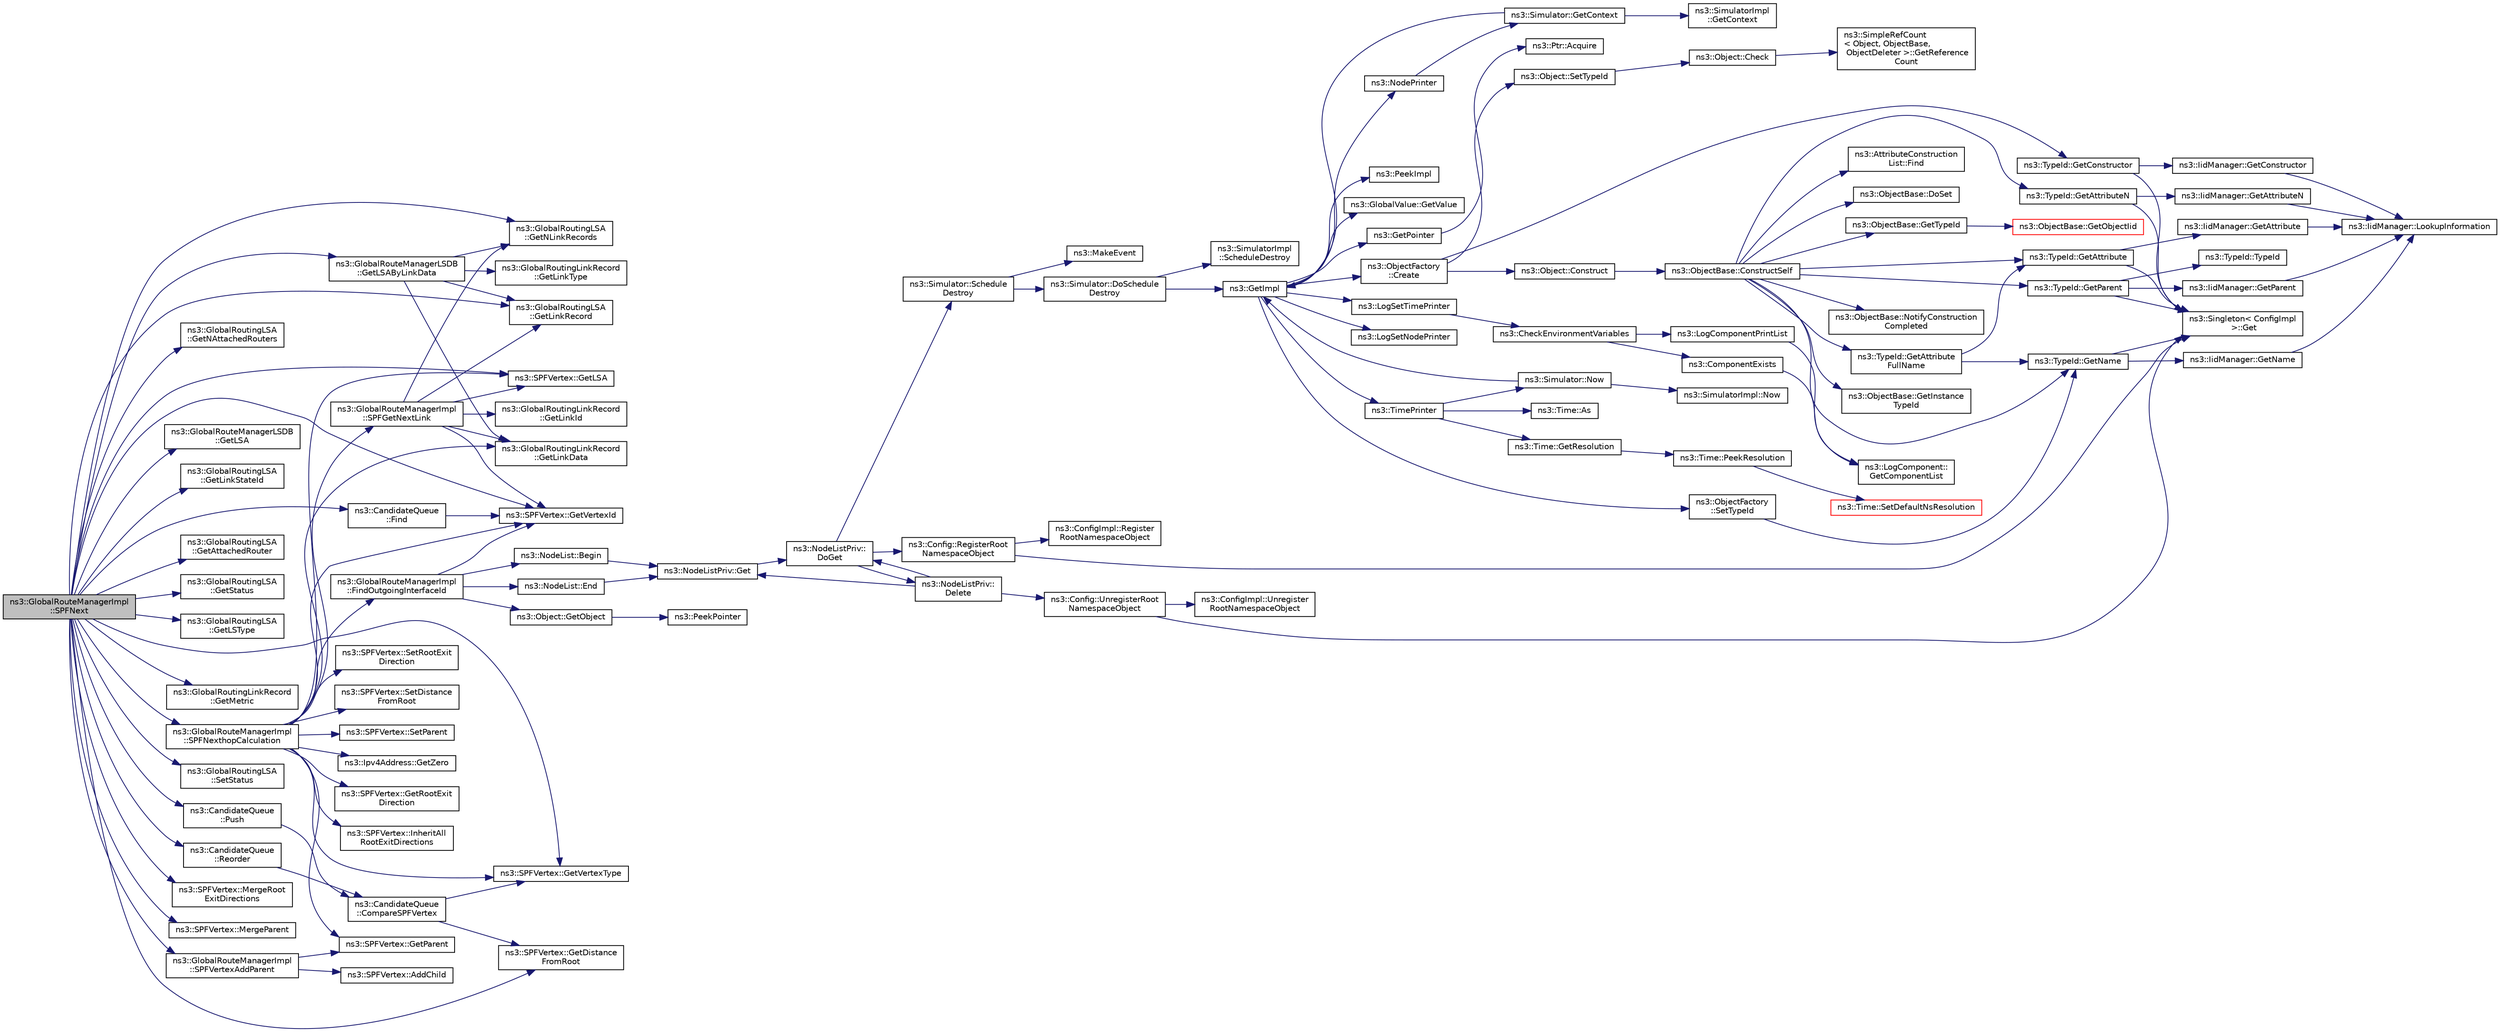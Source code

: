 digraph "ns3::GlobalRouteManagerImpl::SPFNext"
{
  edge [fontname="Helvetica",fontsize="10",labelfontname="Helvetica",labelfontsize="10"];
  node [fontname="Helvetica",fontsize="10",shape=record];
  rankdir="LR";
  Node1 [label="ns3::GlobalRouteManagerImpl\l::SPFNext",height=0.2,width=0.4,color="black", fillcolor="grey75", style="filled", fontcolor="black"];
  Node1 -> Node2 [color="midnightblue",fontsize="10",style="solid"];
  Node2 [label="ns3::SPFVertex::GetVertexType",height=0.2,width=0.4,color="black", fillcolor="white", style="filled",URL="$d2/dab/classns3_1_1SPFVertex.html#a45a6727c9e38b3a116c4b71594a9b0b2",tooltip="Get the Vertex Type field of a SPFVertex object. "];
  Node1 -> Node3 [color="midnightblue",fontsize="10",style="solid"];
  Node3 [label="ns3::SPFVertex::GetLSA",height=0.2,width=0.4,color="black", fillcolor="white", style="filled",URL="$d2/dab/classns3_1_1SPFVertex.html#a63289ebb22ed326ec7a3813dda4b2e34",tooltip="Get the Global Router Link State Advertisement returned by the Global Router represented by this SPFV..."];
  Node1 -> Node4 [color="midnightblue",fontsize="10",style="solid"];
  Node4 [label="ns3::GlobalRoutingLSA\l::GetNLinkRecords",height=0.2,width=0.4,color="black", fillcolor="white", style="filled",URL="$dc/dd1/classns3_1_1GlobalRoutingLSA.html#a49043980a9d54ce4125cab4dbdba5a5c",tooltip="Return the number of Global Routing Link Records in the LSA. "];
  Node1 -> Node5 [color="midnightblue",fontsize="10",style="solid"];
  Node5 [label="ns3::GlobalRoutingLSA\l::GetNAttachedRouters",height=0.2,width=0.4,color="black", fillcolor="white", style="filled",URL="$dc/dd1/classns3_1_1GlobalRoutingLSA.html#ac72db7c422429937970dc83d5f4b3264",tooltip="Return the number of attached routers listed in the NetworkLSA. "];
  Node1 -> Node6 [color="midnightblue",fontsize="10",style="solid"];
  Node6 [label="ns3::SPFVertex::GetVertexId",height=0.2,width=0.4,color="black", fillcolor="white", style="filled",URL="$d2/dab/classns3_1_1SPFVertex.html#addc1067d86f26e9fe3b2e34ed16f929c",tooltip="Get the Vertex ID field of a SPFVertex object. "];
  Node1 -> Node7 [color="midnightblue",fontsize="10",style="solid"];
  Node7 [label="ns3::GlobalRoutingLSA\l::GetLinkRecord",height=0.2,width=0.4,color="black", fillcolor="white", style="filled",URL="$dc/dd1/classns3_1_1GlobalRoutingLSA.html#a5671504b3ec9f9bab1a7784be3221c4d",tooltip="Return a pointer to the specified Global Routing Link Record. "];
  Node1 -> Node8 [color="midnightblue",fontsize="10",style="solid"];
  Node8 [label="ns3::GlobalRouteManagerLSDB\l::GetLSA",height=0.2,width=0.4,color="black", fillcolor="white", style="filled",URL="$de/d14/classns3_1_1GlobalRouteManagerLSDB.html#a3504bf3573cc64a056835684c41e1aa5",tooltip="Look up the Link State Advertisement associated with the given link state ID (address). "];
  Node1 -> Node9 [color="midnightblue",fontsize="10",style="solid"];
  Node9 [label="ns3::GlobalRoutingLSA\l::GetLinkStateId",height=0.2,width=0.4,color="black", fillcolor="white", style="filled",URL="$dc/dd1/classns3_1_1GlobalRoutingLSA.html#afc7dd85af408f8b9236bd73e1a78f5bd",tooltip="Get the Link State ID as defined by the OSPF spec. We always set it to the router ID of the router ma..."];
  Node1 -> Node10 [color="midnightblue",fontsize="10",style="solid"];
  Node10 [label="ns3::GlobalRouteManagerLSDB\l::GetLSAByLinkData",height=0.2,width=0.4,color="black", fillcolor="white", style="filled",URL="$de/d14/classns3_1_1GlobalRouteManagerLSDB.html#aca4c2cb4c36f590198f203cddb30b493",tooltip="Look up the Link State Advertisement associated with the given link state ID (address). This is a variation of the GetLSA call to allow the LSA to be found by matching addr with the LinkData field of the TransitNetwork link record. "];
  Node10 -> Node4 [color="midnightblue",fontsize="10",style="solid"];
  Node10 -> Node7 [color="midnightblue",fontsize="10",style="solid"];
  Node10 -> Node11 [color="midnightblue",fontsize="10",style="solid"];
  Node11 [label="ns3::GlobalRoutingLinkRecord\l::GetLinkType",height=0.2,width=0.4,color="black", fillcolor="white", style="filled",URL="$da/d4e/classns3_1_1GlobalRoutingLinkRecord.html#a0549e23a7f4ba7e3bfe7e132743f62cd",tooltip="Get the Link Type field of the Global Routing Link Record. "];
  Node10 -> Node12 [color="midnightblue",fontsize="10",style="solid"];
  Node12 [label="ns3::GlobalRoutingLinkRecord\l::GetLinkData",height=0.2,width=0.4,color="black", fillcolor="white", style="filled",URL="$da/d4e/classns3_1_1GlobalRoutingLinkRecord.html#ab2ce7fa923c2829db0a5e0f184b04dbd",tooltip="Get the Link Data field of the Global Routing Link Record. "];
  Node1 -> Node13 [color="midnightblue",fontsize="10",style="solid"];
  Node13 [label="ns3::GlobalRoutingLSA\l::GetAttachedRouter",height=0.2,width=0.4,color="black", fillcolor="white", style="filled",URL="$dc/dd1/classns3_1_1GlobalRoutingLSA.html#a9bb91be870ea1826e88e27ecb7ac460c",tooltip="Return an Ipv4Address corresponding to the specified attached router. "];
  Node1 -> Node14 [color="midnightblue",fontsize="10",style="solid"];
  Node14 [label="ns3::GlobalRoutingLSA\l::GetStatus",height=0.2,width=0.4,color="black", fillcolor="white", style="filled",URL="$dc/dd1/classns3_1_1GlobalRoutingLSA.html#a6cdf7cab5261c98b312cbf7e0ec91260",tooltip="Get the SPF status of the advertisement. "];
  Node1 -> Node15 [color="midnightblue",fontsize="10",style="solid"];
  Node15 [label="ns3::GlobalRoutingLSA\l::GetLSType",height=0.2,width=0.4,color="black", fillcolor="white", style="filled",URL="$dc/dd1/classns3_1_1GlobalRoutingLSA.html#aa3cd2efb67cfacfdc509b3ab86e73af5",tooltip="Return the LSType field of the LSA. "];
  Node1 -> Node16 [color="midnightblue",fontsize="10",style="solid"];
  Node16 [label="ns3::SPFVertex::GetDistance\lFromRoot",height=0.2,width=0.4,color="black", fillcolor="white", style="filled",URL="$d2/dab/classns3_1_1SPFVertex.html#a6fdb9c8cd6fd2dcd974136dff1bae1f0",tooltip="Get the distance from the root vertex to \"this\" SPFVertex object. "];
  Node1 -> Node17 [color="midnightblue",fontsize="10",style="solid"];
  Node17 [label="ns3::GlobalRoutingLinkRecord\l::GetMetric",height=0.2,width=0.4,color="black", fillcolor="white", style="filled",URL="$da/d4e/classns3_1_1GlobalRoutingLinkRecord.html#a2090904e1965bb8ea44289f94ffee191",tooltip="Get the Metric Data field of the Global Routing Link Record. "];
  Node1 -> Node18 [color="midnightblue",fontsize="10",style="solid"];
  Node18 [label="ns3::GlobalRouteManagerImpl\l::SPFNexthopCalculation",height=0.2,width=0.4,color="black", fillcolor="white", style="filled",URL="$d5/dab/classns3_1_1GlobalRouteManagerImpl.html#ab082a78c423009f77c9cfe9018d40021",tooltip="Calculate nexthop from root through V (parent) to vertex W (destination) with given distance from roo..."];
  Node18 -> Node2 [color="midnightblue",fontsize="10",style="solid"];
  Node18 -> Node19 [color="midnightblue",fontsize="10",style="solid"];
  Node19 [label="ns3::GlobalRouteManagerImpl\l::SPFGetNextLink",height=0.2,width=0.4,color="black", fillcolor="white", style="filled",URL="$d5/dab/classns3_1_1GlobalRouteManagerImpl.html#a4c868c90e06e063ac2eb60cfe93c2c84",tooltip="Search for a link between two vertexes. "];
  Node19 -> Node3 [color="midnightblue",fontsize="10",style="solid"];
  Node19 -> Node4 [color="midnightblue",fontsize="10",style="solid"];
  Node19 -> Node7 [color="midnightblue",fontsize="10",style="solid"];
  Node19 -> Node20 [color="midnightblue",fontsize="10",style="solid"];
  Node20 [label="ns3::GlobalRoutingLinkRecord\l::GetLinkId",height=0.2,width=0.4,color="black", fillcolor="white", style="filled",URL="$da/d4e/classns3_1_1GlobalRoutingLinkRecord.html#a6c48de12faa9110220e2e62bdd54dc05"];
  Node19 -> Node6 [color="midnightblue",fontsize="10",style="solid"];
  Node19 -> Node12 [color="midnightblue",fontsize="10",style="solid"];
  Node18 -> Node12 [color="midnightblue",fontsize="10",style="solid"];
  Node18 -> Node21 [color="midnightblue",fontsize="10",style="solid"];
  Node21 [label="ns3::GlobalRouteManagerImpl\l::FindOutgoingInterfaceId",height=0.2,width=0.4,color="black", fillcolor="white", style="filled",URL="$d5/dab/classns3_1_1GlobalRouteManagerImpl.html#a55b3c7bf042d95de52cf56cc6699dc9a",tooltip="Return the interface number corresponding to a given IP address and mask. "];
  Node21 -> Node6 [color="midnightblue",fontsize="10",style="solid"];
  Node21 -> Node22 [color="midnightblue",fontsize="10",style="solid"];
  Node22 [label="ns3::NodeList::Begin",height=0.2,width=0.4,color="black", fillcolor="white", style="filled",URL="$d0/dd8/classns3_1_1NodeList.html#a93d2211831f5cb71d1dbb721e2721d7f"];
  Node22 -> Node23 [color="midnightblue",fontsize="10",style="solid"];
  Node23 [label="ns3::NodeListPriv::Get",height=0.2,width=0.4,color="black", fillcolor="white", style="filled",URL="$d4/d49/classns3_1_1NodeListPriv.html#a746ce1482b3c1cf31d5a50cd55cffa92",tooltip="Get the node list object. "];
  Node23 -> Node24 [color="midnightblue",fontsize="10",style="solid"];
  Node24 [label="ns3::NodeListPriv::\lDoGet",height=0.2,width=0.4,color="black", fillcolor="white", style="filled",URL="$d4/d49/classns3_1_1NodeListPriv.html#a6f0222de939567a488905f1c6876c4ca",tooltip="Get the node list object. "];
  Node24 -> Node25 [color="midnightblue",fontsize="10",style="solid"];
  Node25 [label="ns3::Config::RegisterRoot\lNamespaceObject",height=0.2,width=0.4,color="black", fillcolor="white", style="filled",URL="$d1/d44/group__config.html#gadf663c596f54bed678e83cccd4e3d9d5"];
  Node25 -> Node26 [color="midnightblue",fontsize="10",style="solid"];
  Node26 [label="ns3::Singleton\< ConfigImpl\l \>::Get",height=0.2,width=0.4,color="black", fillcolor="white", style="filled",URL="$d8/d77/classns3_1_1Singleton.html#a80a2cd3c25a27ea72add7a9f7a141ffa"];
  Node25 -> Node27 [color="midnightblue",fontsize="10",style="solid"];
  Node27 [label="ns3::ConfigImpl::Register\lRootNamespaceObject",height=0.2,width=0.4,color="black", fillcolor="white", style="filled",URL="$d1/dbd/classns3_1_1ConfigImpl.html#a09ad253d834e9c8a6fd806bec303c29c"];
  Node24 -> Node28 [color="midnightblue",fontsize="10",style="solid"];
  Node28 [label="ns3::Simulator::Schedule\lDestroy",height=0.2,width=0.4,color="black", fillcolor="white", style="filled",URL="$d7/deb/classns3_1_1Simulator.html#a7e1c6479e6d0bd3f0eb3e005d6941302"];
  Node28 -> Node29 [color="midnightblue",fontsize="10",style="solid"];
  Node29 [label="ns3::Simulator::DoSchedule\lDestroy",height=0.2,width=0.4,color="black", fillcolor="white", style="filled",URL="$d7/deb/classns3_1_1Simulator.html#a00139c9c4e854aca72063485518c0d52"];
  Node29 -> Node30 [color="midnightblue",fontsize="10",style="solid"];
  Node30 [label="ns3::GetImpl",height=0.2,width=0.4,color="black", fillcolor="white", style="filled",URL="$d4/d8b/group__simulator.html#ga42eb4eddad41528d4d99794a3dae3fd0",tooltip="Get the SimulatorImpl singleton. "];
  Node30 -> Node31 [color="midnightblue",fontsize="10",style="solid"];
  Node31 [label="ns3::PeekImpl",height=0.2,width=0.4,color="black", fillcolor="white", style="filled",URL="$d4/d8b/group__simulator.html#ga233c5c38de117e4e4a5a9cd168694792",tooltip="Get the static SimulatorImpl instance. "];
  Node30 -> Node32 [color="midnightblue",fontsize="10",style="solid"];
  Node32 [label="ns3::GlobalValue::GetValue",height=0.2,width=0.4,color="black", fillcolor="white", style="filled",URL="$dc/d02/classns3_1_1GlobalValue.html#aa33773cb952ba3c285a03ae2c4769b84"];
  Node30 -> Node33 [color="midnightblue",fontsize="10",style="solid"];
  Node33 [label="ns3::ObjectFactory\l::SetTypeId",height=0.2,width=0.4,color="black", fillcolor="white", style="filled",URL="$d5/d0d/classns3_1_1ObjectFactory.html#a77dcd099064038a1eb7a6b8251229ec3"];
  Node33 -> Node34 [color="midnightblue",fontsize="10",style="solid"];
  Node34 [label="ns3::TypeId::GetName",height=0.2,width=0.4,color="black", fillcolor="white", style="filled",URL="$d6/d11/classns3_1_1TypeId.html#aa3c41c79ae428b3cb396a9c6bb3ef314"];
  Node34 -> Node26 [color="midnightblue",fontsize="10",style="solid"];
  Node34 -> Node35 [color="midnightblue",fontsize="10",style="solid"];
  Node35 [label="ns3::IidManager::GetName",height=0.2,width=0.4,color="black", fillcolor="white", style="filled",URL="$d4/d1c/classns3_1_1IidManager.html#a5d68d0f0f44594dcdec239dbdb5bf53c"];
  Node35 -> Node36 [color="midnightblue",fontsize="10",style="solid"];
  Node36 [label="ns3::IidManager::LookupInformation",height=0.2,width=0.4,color="black", fillcolor="white", style="filled",URL="$d4/d1c/classns3_1_1IidManager.html#a6b1f4ba2815dba27a377e8a8db2384cf"];
  Node30 -> Node37 [color="midnightblue",fontsize="10",style="solid"];
  Node37 [label="ns3::GetPointer",height=0.2,width=0.4,color="black", fillcolor="white", style="filled",URL="$d7/d2e/namespacens3.html#ab4e173cdfd43d17c1a40d5348510a670"];
  Node37 -> Node38 [color="midnightblue",fontsize="10",style="solid"];
  Node38 [label="ns3::Ptr::Acquire",height=0.2,width=0.4,color="black", fillcolor="white", style="filled",URL="$dc/d90/classns3_1_1Ptr.html#a9579b15e8c42dcdff5869d9d987562fb"];
  Node30 -> Node39 [color="midnightblue",fontsize="10",style="solid"];
  Node39 [label="ns3::ObjectFactory\l::Create",height=0.2,width=0.4,color="black", fillcolor="white", style="filled",URL="$d5/d0d/classns3_1_1ObjectFactory.html#a18152e93f0a6fe184ed7300cb31e9896"];
  Node39 -> Node40 [color="midnightblue",fontsize="10",style="solid"];
  Node40 [label="ns3::TypeId::GetConstructor",height=0.2,width=0.4,color="black", fillcolor="white", style="filled",URL="$d6/d11/classns3_1_1TypeId.html#ad9b0bc71ee7593a1ff23ff8d53938e95"];
  Node40 -> Node26 [color="midnightblue",fontsize="10",style="solid"];
  Node40 -> Node41 [color="midnightblue",fontsize="10",style="solid"];
  Node41 [label="ns3::IidManager::GetConstructor",height=0.2,width=0.4,color="black", fillcolor="white", style="filled",URL="$d4/d1c/classns3_1_1IidManager.html#ab10b30abe7efc5456b7930aab8638280"];
  Node41 -> Node36 [color="midnightblue",fontsize="10",style="solid"];
  Node39 -> Node42 [color="midnightblue",fontsize="10",style="solid"];
  Node42 [label="ns3::Object::SetTypeId",height=0.2,width=0.4,color="black", fillcolor="white", style="filled",URL="$d9/d77/classns3_1_1Object.html#a19b1ebd8ec8fe404845e665880a6c5ad"];
  Node42 -> Node43 [color="midnightblue",fontsize="10",style="solid"];
  Node43 [label="ns3::Object::Check",height=0.2,width=0.4,color="black", fillcolor="white", style="filled",URL="$d9/d77/classns3_1_1Object.html#a7e7f89fb0a81d0189cbcacee64b67e4e"];
  Node43 -> Node44 [color="midnightblue",fontsize="10",style="solid"];
  Node44 [label="ns3::SimpleRefCount\l\< Object, ObjectBase,\l ObjectDeleter \>::GetReference\lCount",height=0.2,width=0.4,color="black", fillcolor="white", style="filled",URL="$da/da1/classns3_1_1SimpleRefCount.html#a05378396c93bcc7d6bf78a9ee9ae9cca"];
  Node39 -> Node45 [color="midnightblue",fontsize="10",style="solid"];
  Node45 [label="ns3::Object::Construct",height=0.2,width=0.4,color="black", fillcolor="white", style="filled",URL="$d9/d77/classns3_1_1Object.html#a636e8411dc5228771f45c9b805d348fa"];
  Node45 -> Node46 [color="midnightblue",fontsize="10",style="solid"];
  Node46 [label="ns3::ObjectBase::ConstructSelf",height=0.2,width=0.4,color="black", fillcolor="white", style="filled",URL="$d2/dac/classns3_1_1ObjectBase.html#a5cda18dec6d0744cb652a3ed60056958"];
  Node46 -> Node47 [color="midnightblue",fontsize="10",style="solid"];
  Node47 [label="ns3::ObjectBase::GetInstance\lTypeId",height=0.2,width=0.4,color="black", fillcolor="white", style="filled",URL="$d2/dac/classns3_1_1ObjectBase.html#abe5b43a6f5b99a92a4c3122db31f06fb"];
  Node46 -> Node34 [color="midnightblue",fontsize="10",style="solid"];
  Node46 -> Node48 [color="midnightblue",fontsize="10",style="solid"];
  Node48 [label="ns3::TypeId::GetAttributeN",height=0.2,width=0.4,color="black", fillcolor="white", style="filled",URL="$d6/d11/classns3_1_1TypeId.html#a679c4713f613126a51eb400b345302cb"];
  Node48 -> Node26 [color="midnightblue",fontsize="10",style="solid"];
  Node48 -> Node49 [color="midnightblue",fontsize="10",style="solid"];
  Node49 [label="ns3::IidManager::GetAttributeN",height=0.2,width=0.4,color="black", fillcolor="white", style="filled",URL="$d4/d1c/classns3_1_1IidManager.html#aecf79ed6edb63647774dbfe90cc4f1e2"];
  Node49 -> Node36 [color="midnightblue",fontsize="10",style="solid"];
  Node46 -> Node50 [color="midnightblue",fontsize="10",style="solid"];
  Node50 [label="ns3::TypeId::GetAttribute",height=0.2,width=0.4,color="black", fillcolor="white", style="filled",URL="$d6/d11/classns3_1_1TypeId.html#aa1b746e64e606f94cbedda7cf89788c2"];
  Node50 -> Node26 [color="midnightblue",fontsize="10",style="solid"];
  Node50 -> Node51 [color="midnightblue",fontsize="10",style="solid"];
  Node51 [label="ns3::IidManager::GetAttribute",height=0.2,width=0.4,color="black", fillcolor="white", style="filled",URL="$d4/d1c/classns3_1_1IidManager.html#ae511907e47b48166763e60c583a5a940"];
  Node51 -> Node36 [color="midnightblue",fontsize="10",style="solid"];
  Node46 -> Node52 [color="midnightblue",fontsize="10",style="solid"];
  Node52 [label="ns3::AttributeConstruction\lList::Find",height=0.2,width=0.4,color="black", fillcolor="white", style="filled",URL="$d3/df3/classns3_1_1AttributeConstructionList.html#a22de5cf3e1bcd9dc6c7748fc911811b4"];
  Node46 -> Node53 [color="midnightblue",fontsize="10",style="solid"];
  Node53 [label="ns3::ObjectBase::DoSet",height=0.2,width=0.4,color="black", fillcolor="white", style="filled",URL="$d2/dac/classns3_1_1ObjectBase.html#afe5f2f7b2fabc99aa33f9bb434e3b695"];
  Node46 -> Node54 [color="midnightblue",fontsize="10",style="solid"];
  Node54 [label="ns3::TypeId::GetAttribute\lFullName",height=0.2,width=0.4,color="black", fillcolor="white", style="filled",URL="$d6/d11/classns3_1_1TypeId.html#a1da5483f43630ea65952099fc39944a2"];
  Node54 -> Node50 [color="midnightblue",fontsize="10",style="solid"];
  Node54 -> Node34 [color="midnightblue",fontsize="10",style="solid"];
  Node46 -> Node55 [color="midnightblue",fontsize="10",style="solid"];
  Node55 [label="ns3::TypeId::GetParent",height=0.2,width=0.4,color="black", fillcolor="white", style="filled",URL="$d6/d11/classns3_1_1TypeId.html#ac51f28398d2ef1f9a7790047c43dd22c"];
  Node55 -> Node26 [color="midnightblue",fontsize="10",style="solid"];
  Node55 -> Node56 [color="midnightblue",fontsize="10",style="solid"];
  Node56 [label="ns3::IidManager::GetParent",height=0.2,width=0.4,color="black", fillcolor="white", style="filled",URL="$d4/d1c/classns3_1_1IidManager.html#a504f9d76281bd6149556b1d15e80231d"];
  Node56 -> Node36 [color="midnightblue",fontsize="10",style="solid"];
  Node55 -> Node57 [color="midnightblue",fontsize="10",style="solid"];
  Node57 [label="ns3::TypeId::TypeId",height=0.2,width=0.4,color="black", fillcolor="white", style="filled",URL="$d6/d11/classns3_1_1TypeId.html#ab76e26690f1af4f1cffa6a72245e8928"];
  Node46 -> Node58 [color="midnightblue",fontsize="10",style="solid"];
  Node58 [label="ns3::ObjectBase::GetTypeId",height=0.2,width=0.4,color="black", fillcolor="white", style="filled",URL="$d2/dac/classns3_1_1ObjectBase.html#a2b870298ebceaaeffc9d65e15c022eac"];
  Node58 -> Node59 [color="midnightblue",fontsize="10",style="solid"];
  Node59 [label="ns3::ObjectBase::GetObjectIid",height=0.2,width=0.4,color="red", fillcolor="white", style="filled",URL="$d2/dac/classns3_1_1ObjectBase.html#a4fcfd18844c60f163c5dce52456d111b"];
  Node46 -> Node60 [color="midnightblue",fontsize="10",style="solid"];
  Node60 [label="ns3::ObjectBase::NotifyConstruction\lCompleted",height=0.2,width=0.4,color="black", fillcolor="white", style="filled",URL="$d2/dac/classns3_1_1ObjectBase.html#aa349348317dbdb62a7ee1df89db1eb8b"];
  Node30 -> Node61 [color="midnightblue",fontsize="10",style="solid"];
  Node61 [label="ns3::LogSetTimePrinter",height=0.2,width=0.4,color="black", fillcolor="white", style="filled",URL="$d7/d2e/namespacens3.html#acf6a1749b3febc5a6a5b2b8620138d80"];
  Node61 -> Node62 [color="midnightblue",fontsize="10",style="solid"];
  Node62 [label="ns3::CheckEnvironmentVariables",height=0.2,width=0.4,color="black", fillcolor="white", style="filled",URL="$d8/dff/group__logging.html#gacdc0bdeb2d8a90089d4fb09c4b8569ff"];
  Node62 -> Node63 [color="midnightblue",fontsize="10",style="solid"];
  Node63 [label="ns3::ComponentExists",height=0.2,width=0.4,color="black", fillcolor="white", style="filled",URL="$d8/dff/group__logging.html#gaadcc698770aae684c54dbd1ef4e4b37a"];
  Node63 -> Node64 [color="midnightblue",fontsize="10",style="solid"];
  Node64 [label="ns3::LogComponent::\lGetComponentList",height=0.2,width=0.4,color="black", fillcolor="white", style="filled",URL="$d9/d3f/classns3_1_1LogComponent.html#a63eb2c0fd93c30f9081443c2fd4bffe9"];
  Node62 -> Node65 [color="midnightblue",fontsize="10",style="solid"];
  Node65 [label="ns3::LogComponentPrintList",height=0.2,width=0.4,color="black", fillcolor="white", style="filled",URL="$d7/d2e/namespacens3.html#a5252703c3f8260fd6dc609f1b276e57c"];
  Node65 -> Node64 [color="midnightblue",fontsize="10",style="solid"];
  Node30 -> Node66 [color="midnightblue",fontsize="10",style="solid"];
  Node66 [label="ns3::TimePrinter",height=0.2,width=0.4,color="black", fillcolor="white", style="filled",URL="$d8/dff/group__logging.html#gaaad3642e8247a056cd83001d805b0812"];
  Node66 -> Node67 [color="midnightblue",fontsize="10",style="solid"];
  Node67 [label="ns3::Time::GetResolution",height=0.2,width=0.4,color="black", fillcolor="white", style="filled",URL="$dc/d04/classns3_1_1Time.html#a1444f0f08b5e19f031157609e32fcf98"];
  Node67 -> Node68 [color="midnightblue",fontsize="10",style="solid"];
  Node68 [label="ns3::Time::PeekResolution",height=0.2,width=0.4,color="black", fillcolor="white", style="filled",URL="$dc/d04/classns3_1_1Time.html#a963e53522278fcbdf1ab9f7adbd0f5d6"];
  Node68 -> Node69 [color="midnightblue",fontsize="10",style="solid"];
  Node69 [label="ns3::Time::SetDefaultNsResolution",height=0.2,width=0.4,color="red", fillcolor="white", style="filled",URL="$dc/d04/classns3_1_1Time.html#a6a872e62f71dfa817fef2c549473d980"];
  Node66 -> Node70 [color="midnightblue",fontsize="10",style="solid"];
  Node70 [label="ns3::Simulator::Now",height=0.2,width=0.4,color="black", fillcolor="white", style="filled",URL="$d7/deb/classns3_1_1Simulator.html#ac3178fa975b419f7875e7105be122800"];
  Node70 -> Node30 [color="midnightblue",fontsize="10",style="solid"];
  Node70 -> Node71 [color="midnightblue",fontsize="10",style="solid"];
  Node71 [label="ns3::SimulatorImpl::Now",height=0.2,width=0.4,color="black", fillcolor="white", style="filled",URL="$d2/d19/classns3_1_1SimulatorImpl.html#aa516c50060846adc6fd316e83ef0797c"];
  Node66 -> Node72 [color="midnightblue",fontsize="10",style="solid"];
  Node72 [label="ns3::Time::As",height=0.2,width=0.4,color="black", fillcolor="white", style="filled",URL="$dc/d04/classns3_1_1Time.html#a0bb1110638ce9938248bd07865a328ab"];
  Node30 -> Node73 [color="midnightblue",fontsize="10",style="solid"];
  Node73 [label="ns3::LogSetNodePrinter",height=0.2,width=0.4,color="black", fillcolor="white", style="filled",URL="$d7/d2e/namespacens3.html#aa6e659ca357c8309352fa0f146793810"];
  Node30 -> Node74 [color="midnightblue",fontsize="10",style="solid"];
  Node74 [label="ns3::NodePrinter",height=0.2,width=0.4,color="black", fillcolor="white", style="filled",URL="$d8/dff/group__logging.html#gaaffbf70ff3766cd62b8bbd9b140d2a1b"];
  Node74 -> Node75 [color="midnightblue",fontsize="10",style="solid"];
  Node75 [label="ns3::Simulator::GetContext",height=0.2,width=0.4,color="black", fillcolor="white", style="filled",URL="$d7/deb/classns3_1_1Simulator.html#a8514b74ee2c42916b351b33c4a963bb0"];
  Node75 -> Node30 [color="midnightblue",fontsize="10",style="solid"];
  Node75 -> Node76 [color="midnightblue",fontsize="10",style="solid"];
  Node76 [label="ns3::SimulatorImpl\l::GetContext",height=0.2,width=0.4,color="black", fillcolor="white", style="filled",URL="$d2/d19/classns3_1_1SimulatorImpl.html#a8b66270c97766c0adb997e2535648557"];
  Node29 -> Node77 [color="midnightblue",fontsize="10",style="solid"];
  Node77 [label="ns3::SimulatorImpl\l::ScheduleDestroy",height=0.2,width=0.4,color="black", fillcolor="white", style="filled",URL="$d2/d19/classns3_1_1SimulatorImpl.html#a04f4a00ed04886ed0b9982038c3ed5f9"];
  Node28 -> Node78 [color="midnightblue",fontsize="10",style="solid"];
  Node78 [label="ns3::MakeEvent",height=0.2,width=0.4,color="black", fillcolor="white", style="filled",URL="$d0/dac/group__makeeventfnptr.html#ga289a28a2497c18a9bd299e5e2014094b"];
  Node24 -> Node79 [color="midnightblue",fontsize="10",style="solid"];
  Node79 [label="ns3::NodeListPriv::\lDelete",height=0.2,width=0.4,color="black", fillcolor="white", style="filled",URL="$d4/d49/classns3_1_1NodeListPriv.html#a74f1811844a3891e71d8d9adbe81c33e",tooltip="Delete the nodes list object. "];
  Node79 -> Node80 [color="midnightblue",fontsize="10",style="solid"];
  Node80 [label="ns3::Config::UnregisterRoot\lNamespaceObject",height=0.2,width=0.4,color="black", fillcolor="white", style="filled",URL="$d1/d44/group__config.html#gac04cd4b31e97845ee008d101218e66b1"];
  Node80 -> Node26 [color="midnightblue",fontsize="10",style="solid"];
  Node80 -> Node81 [color="midnightblue",fontsize="10",style="solid"];
  Node81 [label="ns3::ConfigImpl::Unregister\lRootNamespaceObject",height=0.2,width=0.4,color="black", fillcolor="white", style="filled",URL="$d1/dbd/classns3_1_1ConfigImpl.html#a902f64f3a7f362e53273d2e18d1d3d9f"];
  Node79 -> Node23 [color="midnightblue",fontsize="10",style="solid"];
  Node79 -> Node24 [color="midnightblue",fontsize="10",style="solid"];
  Node21 -> Node82 [color="midnightblue",fontsize="10",style="solid"];
  Node82 [label="ns3::NodeList::End",height=0.2,width=0.4,color="black", fillcolor="white", style="filled",URL="$d0/dd8/classns3_1_1NodeList.html#a027a558c16e6078e25c7ffc67becb559"];
  Node82 -> Node23 [color="midnightblue",fontsize="10",style="solid"];
  Node21 -> Node83 [color="midnightblue",fontsize="10",style="solid"];
  Node83 [label="ns3::Object::GetObject",height=0.2,width=0.4,color="black", fillcolor="white", style="filled",URL="$d9/d77/classns3_1_1Object.html#a13e18c00017096c8381eb651d5bd0783"];
  Node83 -> Node84 [color="midnightblue",fontsize="10",style="solid"];
  Node84 [label="ns3::PeekPointer",height=0.2,width=0.4,color="black", fillcolor="white", style="filled",URL="$d7/d2e/namespacens3.html#af2a7557fe9afdd98d8f6f8f6e412cf5a"];
  Node18 -> Node85 [color="midnightblue",fontsize="10",style="solid"];
  Node85 [label="ns3::SPFVertex::SetRootExit\lDirection",height=0.2,width=0.4,color="black", fillcolor="white", style="filled",URL="$d2/dab/classns3_1_1SPFVertex.html#a8538efb9de281a8a76bfeb7124dee3ae",tooltip="Set the IP address and outgoing interface index that should be used to begin forwarding packets from ..."];
  Node18 -> Node86 [color="midnightblue",fontsize="10",style="solid"];
  Node86 [label="ns3::SPFVertex::SetDistance\lFromRoot",height=0.2,width=0.4,color="black", fillcolor="white", style="filled",URL="$d2/dab/classns3_1_1SPFVertex.html#a30885442cd0d8f7ae0e4690373b2c50a",tooltip="Set the distance from the root vertex to \"this\" SPFVertex object. "];
  Node18 -> Node87 [color="midnightblue",fontsize="10",style="solid"];
  Node87 [label="ns3::SPFVertex::SetParent",height=0.2,width=0.4,color="black", fillcolor="white", style="filled",URL="$d2/dab/classns3_1_1SPFVertex.html#a4f8e0fed65db9fe485dae7ad9667ff40",tooltip="Set the pointer to the SPFVector that is the parent of \"this\" SPFVertex. "];
  Node18 -> Node6 [color="midnightblue",fontsize="10",style="solid"];
  Node18 -> Node3 [color="midnightblue",fontsize="10",style="solid"];
  Node18 -> Node88 [color="midnightblue",fontsize="10",style="solid"];
  Node88 [label="ns3::Ipv4Address::GetZero",height=0.2,width=0.4,color="black", fillcolor="white", style="filled",URL="$de/d55/classns3_1_1Ipv4Address.html#aeeb1c76b35d4ab612fda7bc51e99c5db"];
  Node18 -> Node89 [color="midnightblue",fontsize="10",style="solid"];
  Node89 [label="ns3::SPFVertex::GetParent",height=0.2,width=0.4,color="black", fillcolor="white", style="filled",URL="$d2/dab/classns3_1_1SPFVertex.html#af09dba1ce31eff535d0bc661ce18bba5",tooltip="Get a pointer to the SPFVector that is the parent of \"this\" SPFVertex. "];
  Node18 -> Node90 [color="midnightblue",fontsize="10",style="solid"];
  Node90 [label="ns3::SPFVertex::GetRootExit\lDirection",height=0.2,width=0.4,color="black", fillcolor="white", style="filled",URL="$d2/dab/classns3_1_1SPFVertex.html#a4287596177d5af62997d1f1dea8648ac",tooltip="Obtain a pair indicating the exit direction from the root. "];
  Node18 -> Node91 [color="midnightblue",fontsize="10",style="solid"];
  Node91 [label="ns3::SPFVertex::InheritAll\lRootExitDirections",height=0.2,width=0.4,color="black", fillcolor="white", style="filled",URL="$d2/dab/classns3_1_1SPFVertex.html#a3031d94106d3ce70776b2fe9a73ae36c",tooltip="Inherit all root exit directions from a given vertex to &#39;this&#39; vertex. "];
  Node1 -> Node92 [color="midnightblue",fontsize="10",style="solid"];
  Node92 [label="ns3::GlobalRoutingLSA\l::SetStatus",height=0.2,width=0.4,color="black", fillcolor="white", style="filled",URL="$dc/dd1/classns3_1_1GlobalRoutingLSA.html#a0a3a59c56967eac866a2a3a2a5ded93f",tooltip="Set the SPF status of the advertisement. "];
  Node1 -> Node93 [color="midnightblue",fontsize="10",style="solid"];
  Node93 [label="ns3::CandidateQueue\l::Push",height=0.2,width=0.4,color="black", fillcolor="white", style="filled",URL="$d1/df1/classns3_1_1CandidateQueue.html#a52f6bdb3651569f349f5e522ccc4d88f",tooltip="Push a Shortest Path First Vertex pointer onto the queue according to the priority scheme..."];
  Node93 -> Node94 [color="midnightblue",fontsize="10",style="solid"];
  Node94 [label="ns3::CandidateQueue\l::CompareSPFVertex",height=0.2,width=0.4,color="black", fillcolor="white", style="filled",URL="$d1/df1/classns3_1_1CandidateQueue.html#a13b908ec4dca38705cd12d7c6684099e",tooltip="return true if v1 < v2 "];
  Node94 -> Node16 [color="midnightblue",fontsize="10",style="solid"];
  Node94 -> Node2 [color="midnightblue",fontsize="10",style="solid"];
  Node1 -> Node95 [color="midnightblue",fontsize="10",style="solid"];
  Node95 [label="ns3::CandidateQueue\l::Find",height=0.2,width=0.4,color="black", fillcolor="white", style="filled",URL="$d1/df1/classns3_1_1CandidateQueue.html#aa30bceb9827782adfcec6ee4f94cd9d6",tooltip="Searches the Candidate Queue for a Shortest Path First Vertex pointer that points to a vertex having ..."];
  Node95 -> Node6 [color="midnightblue",fontsize="10",style="solid"];
  Node1 -> Node96 [color="midnightblue",fontsize="10",style="solid"];
  Node96 [label="ns3::SPFVertex::MergeRoot\lExitDirections",height=0.2,width=0.4,color="black", fillcolor="white", style="filled",URL="$d2/dab/classns3_1_1SPFVertex.html#a4fc3b7cdcd705457993f644046e89318",tooltip="Merge into &#39;this&#39; vertex the list of exit directions from another vertex. "];
  Node1 -> Node97 [color="midnightblue",fontsize="10",style="solid"];
  Node97 [label="ns3::SPFVertex::MergeParent",height=0.2,width=0.4,color="black", fillcolor="white", style="filled",URL="$d2/dab/classns3_1_1SPFVertex.html#a1f8549748a9888722110a947f5932981",tooltip="Merge the Parent list from the v into this vertex. "];
  Node1 -> Node98 [color="midnightblue",fontsize="10",style="solid"];
  Node98 [label="ns3::GlobalRouteManagerImpl\l::SPFVertexAddParent",height=0.2,width=0.4,color="black", fillcolor="white", style="filled",URL="$d5/dab/classns3_1_1GlobalRouteManagerImpl.html#ae7824a06e22187d1dc6823c46c95a3fc",tooltip="Adds a vertex to the list of children in each of its parents. "];
  Node98 -> Node89 [color="midnightblue",fontsize="10",style="solid"];
  Node98 -> Node99 [color="midnightblue",fontsize="10",style="solid"];
  Node99 [label="ns3::SPFVertex::AddChild",height=0.2,width=0.4,color="black", fillcolor="white", style="filled",URL="$d2/dab/classns3_1_1SPFVertex.html#ae15d2c3bc1fb5285f467b494d27869d9",tooltip="Get a borrowed SPFVertex pointer to the specified child of \"this\" SPFVertex. "];
  Node1 -> Node100 [color="midnightblue",fontsize="10",style="solid"];
  Node100 [label="ns3::CandidateQueue\l::Reorder",height=0.2,width=0.4,color="black", fillcolor="white", style="filled",URL="$d1/df1/classns3_1_1CandidateQueue.html#af258e0f4eb3ed5f04fb99c2e6e40c6c2",tooltip="Reorders the Candidate Queue according to the priority scheme. "];
  Node100 -> Node94 [color="midnightblue",fontsize="10",style="solid"];
}
